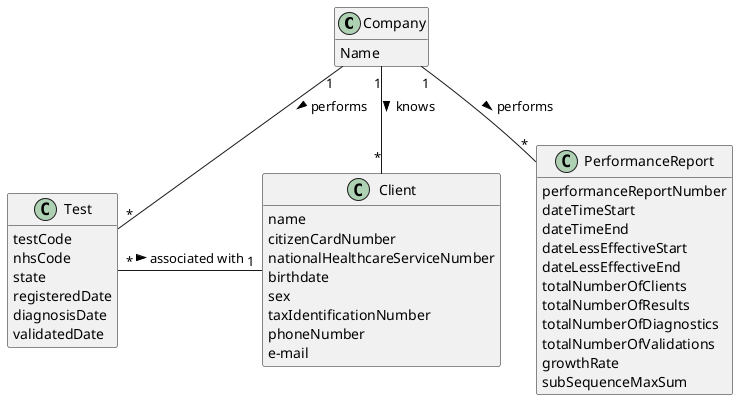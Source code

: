 @startuml
'https://plantuml.com/class-diagram

hide methods

class Company{
Name
}

class Test{
testCode
nhsCode
state
registeredDate
diagnosisDate
validatedDate
}

class Client{
name
citizenCardNumber
nationalHealthcareServiceNumber
birthdate
sex
taxIdentificationNumber
phoneNumber
e-mail
}

class PerformanceReport{
performanceReportNumber
dateTimeStart
dateTimeEnd
dateLessEffectiveStart
dateLessEffectiveEnd
totalNumberOfClients
totalNumberOfResults
totalNumberOfDiagnostics
totalNumberOfValidations
growthRate
subSequenceMaxSum
}



Company "1" -- "*" Test: performs >
Company "1" -- "*" Client: knows >
Company "1" -- "*" PerformanceReport: performs >
Test "*" - "1" Client: associated with >

@enduml